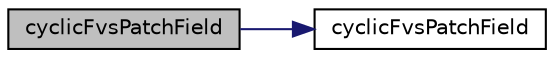 digraph "cyclicFvsPatchField"
{
  bgcolor="transparent";
  edge [fontname="Helvetica",fontsize="10",labelfontname="Helvetica",labelfontsize="10"];
  node [fontname="Helvetica",fontsize="10",shape=record];
  rankdir="LR";
  Node108 [label="cyclicFvsPatchField",height=0.2,width=0.4,color="black", fillcolor="grey75", style="filled", fontcolor="black"];
  Node108 -> Node109 [color="midnightblue",fontsize="10",style="solid",fontname="Helvetica"];
  Node109 [label="cyclicFvsPatchField",height=0.2,width=0.4,color="black",URL="$a23197.html#aa8619a0373f173576e61453d670ab328",tooltip="Construct from patch and internal field. "];
}
